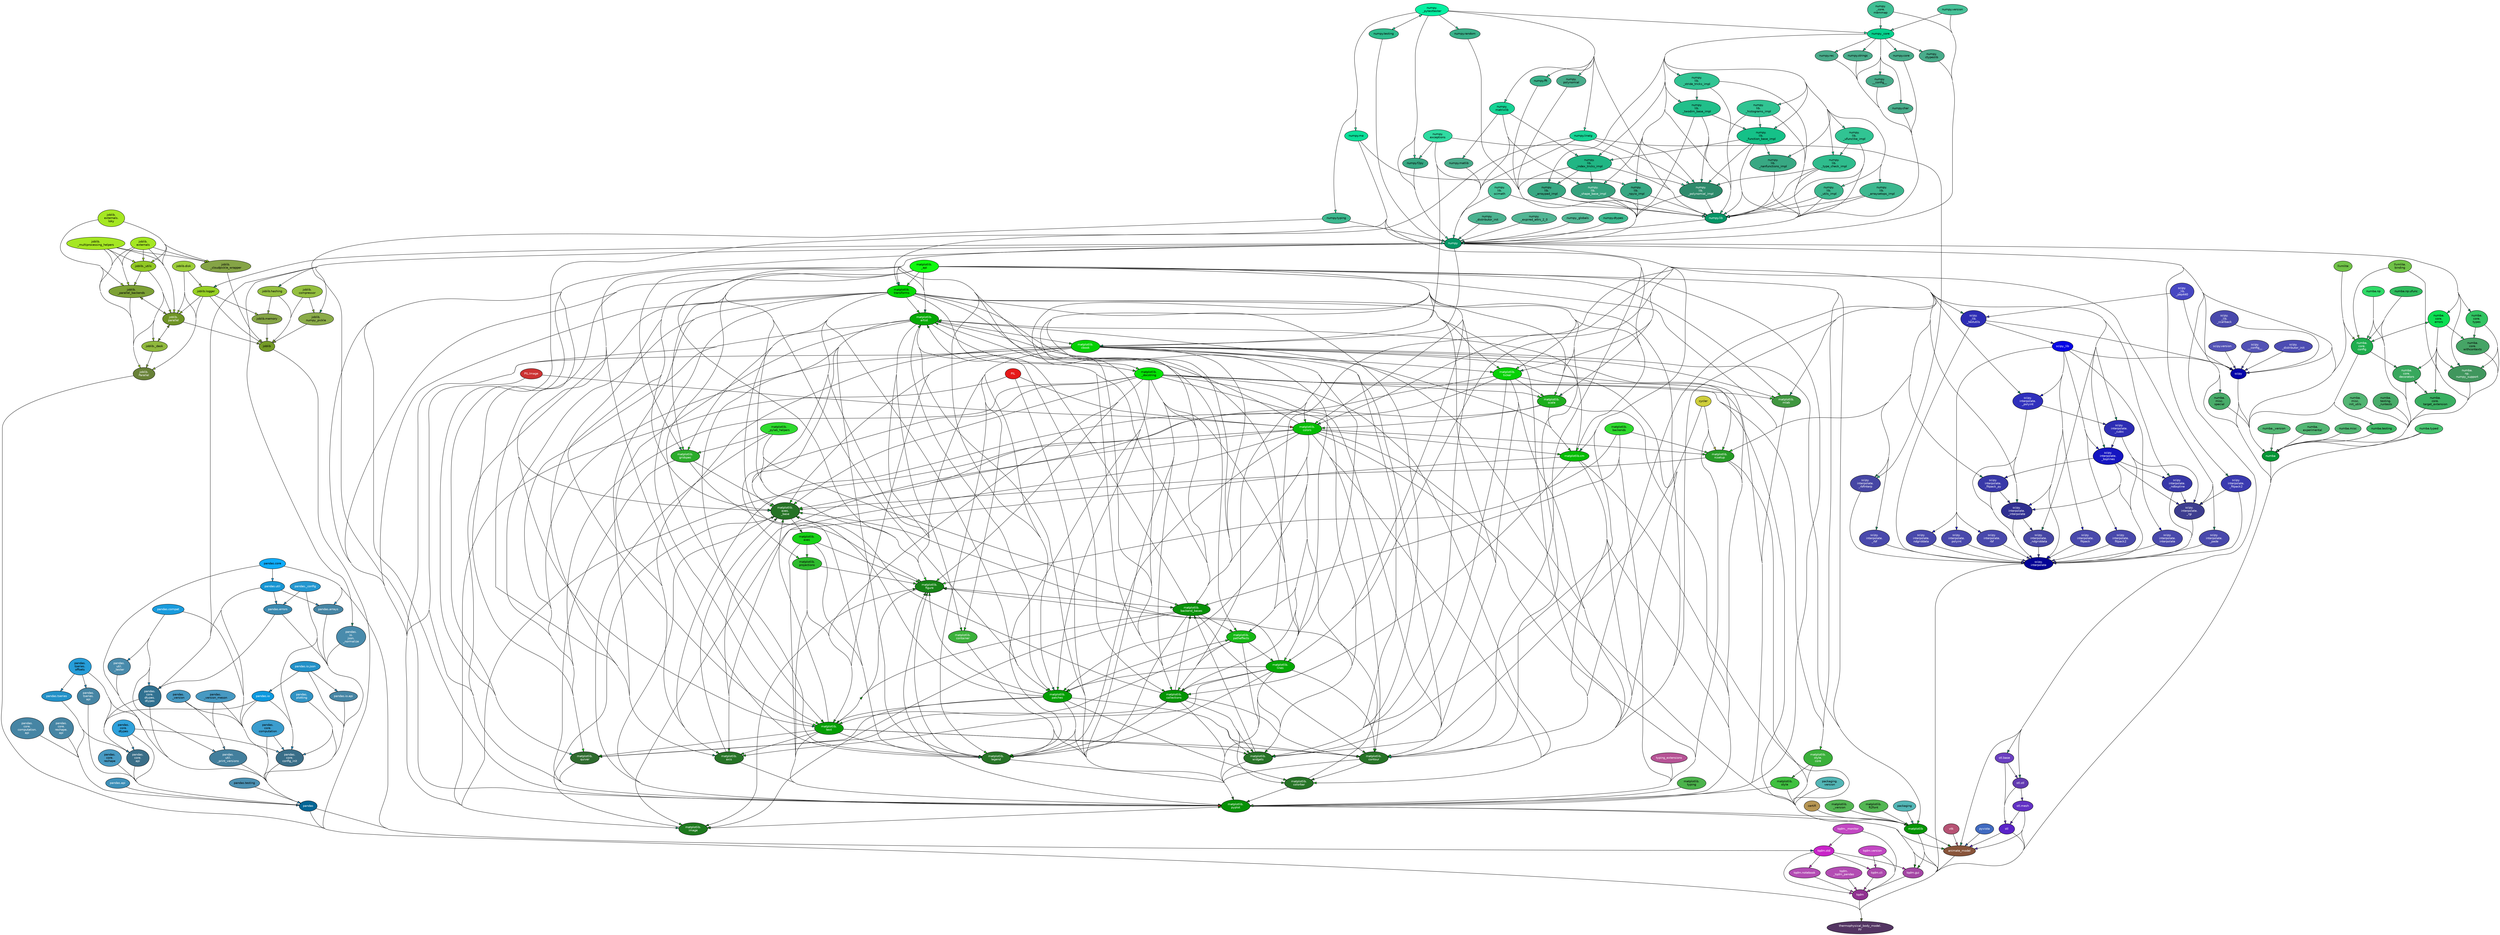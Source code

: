 
digraph G {
    concentrate = true;

    rankdir = TB;
    node [style=filled,fillcolor="#ffffff",fontcolor="#000000",fontname=Helvetica,fontsize=10];

    animate_model [fillcolor="#88543a",fontcolor="#ffffff"];
    certifi [fillcolor="#b69553"];
    cycler [fillcolor="#cece3b"];
    joblib [fillcolor="#749b26"];
    joblib__cloudpickle_wrapper [fillcolor="#85a446",label="joblib\.\n_cloudpickle_wrapper"];
    joblib__dask [fillcolor="#8fb83d",label="joblib._dask"];
    joblib__multiprocessing_helpers [fillcolor="#a5e722",label="joblib\.\n_multiprocessing_helpers"];
    joblib__parallel_backends [fillcolor="#7da135",label="joblib\.\n_parallel_backends"];
    joblib__utils [fillcolor="#91c823",label="joblib._utils"];
    joblib_compressor [fillcolor="#95c040",label="joblib\.\ncompressor"];
    joblib_disk [fillcolor="#9dce3b",label="joblib.disk"];
    joblib_externals [fillcolor="#a5e722",label="joblib\.\nexternals"];
    joblib_externals_loky [fillcolor="#a5e722",label="joblib\.\nexternals\.\nloky"];
    joblib_hashing [fillcolor="#95c040",label="joblib.hashing"];
    joblib_logger [fillcolor="#97d024",label="joblib.logger"];
    joblib_memory [fillcolor="#85a446",label="joblib.memory"];
    joblib_numpy_pickle [fillcolor="#8bac49",label="joblib\.\nnumpy_pickle"];
    joblib_Parallel [fillcolor="#688137",fontcolor="#ffffff",label="joblib\.\nParallel"];
    joblib_parallel [fillcolor="#6e9324",fontcolor="#ffffff",label="joblib\.\nparallel"];
    llvmlite [fillcolor="#70c247"];
    llvmlite_binding [fillcolor="#70c247",label="llvmlite\.\nbinding"];
    matplotlib [fillcolor="#039503",fontcolor="#ffffff"];
    matplotlib__api [fillcolor="#10f910",label="matplotlib\.\n_api"];
    matplotlib__docstring [fillcolor="#05e505",label="matplotlib\.\n_docstring"];
    matplotlib__pylab_helpers [fillcolor="#2fdb2f",label="matplotlib\.\n_pylab_helpers"];
    matplotlib__version [fillcolor="#53b653",label="matplotlib\.\n_version"];
    matplotlib_artist [fillcolor="#04a904",fontcolor="#ffffff",label="matplotlib\.\nartist"];
    matplotlib_axes [fillcolor="#17d317",label="matplotlib\.\naxes"];
    matplotlib_axes__base [fillcolor="#267326",fontcolor="#ffffff",label="matplotlib\.\naxes\.\n_base"];
    matplotlib_axis [fillcolor="#267326",fontcolor="#ffffff",label="matplotlib\.\naxis"];
    matplotlib_backend_bases [fillcolor="#079107",fontcolor="#ffffff",label="matplotlib\.\nbackend_bases"];
    matplotlib_backends [fillcolor="#2fdb2f",label="matplotlib\.\nbackends"];
    matplotlib_cbook [fillcolor="#05d105",fontcolor="#ffffff",label="matplotlib\.\ncbook"];
    matplotlib_cm [fillcolor="#04bd04",fontcolor="#ffffff",label="matplotlib.cm"];
    matplotlib_collections [fillcolor="#039503",fontcolor="#ffffff",label="matplotlib\.\ncollections"];
    matplotlib_colorbar [fillcolor="#267326",fontcolor="#ffffff",label="matplotlib\.\ncolorbar"];
    matplotlib_colors [fillcolor="#04bd04",fontcolor="#ffffff",label="matplotlib\.\ncolors"];
    matplotlib_container [fillcolor="#3ab03a",fontcolor="#ffffff",label="matplotlib\.\ncontainer"];
    matplotlib_contour [fillcolor="#267326",fontcolor="#ffffff",label="matplotlib\.\ncontour"];
    matplotlib_figure [fillcolor="#178217",fontcolor="#ffffff",label="matplotlib\.\nfigure"];
    matplotlib_ft2font [fillcolor="#53b653",label="matplotlib\.\nft2font"];
    matplotlib_gridspec [fillcolor="#2bac2b",fontcolor="#ffffff",label="matplotlib\.\ngridspec"];
    matplotlib_image [fillcolor="#1e7a1e",fontcolor="#ffffff",label="matplotlib\.\nimage"];
    matplotlib_legend [fillcolor="#267326",fontcolor="#ffffff",label="matplotlib\.\nlegend"];
    matplotlib_lines [fillcolor="#04a904",fontcolor="#ffffff",label="matplotlib\.\nlines"];
    matplotlib_mlab [fillcolor="#409640",fontcolor="#ffffff",label="matplotlib\.\nmlab"];
    matplotlib_patches [fillcolor="#049f04",fontcolor="#ffffff",label="matplotlib\.\npatches"];
    matplotlib_patheffects [fillcolor="#14b814",fontcolor="#ffffff",label="matplotlib\.\npatheffects"];
    matplotlib_projections [fillcolor="#2fbc2f",label="matplotlib\.\nprojections"];
    matplotlib_pyplot [fillcolor="#079107",fontcolor="#ffffff",label="matplotlib\.\npyplot"];
    matplotlib_quiver [fillcolor="#2e6b2e",fontcolor="#ffffff",label="matplotlib\.\nquiver"];
    matplotlib_rcsetup [fillcolor="#269b26",fontcolor="#ffffff",label="matplotlib\.\nrcsetup"];
    matplotlib_scale [fillcolor="#1eae1e",fontcolor="#ffffff",label="matplotlib\.\nscale"];
    matplotlib_style [fillcolor="#40c040",label="matplotlib\.\nstyle"];
    matplotlib_style_core [fillcolor="#3ab03a",fontcolor="#ffffff",label="matplotlib\.\nstyle\.\ncore"];
    matplotlib_text [fillcolor="#049f04",fontcolor="#ffffff",label="matplotlib\.\ntext"];
    matplotlib_ticker [fillcolor="#05d105",fontcolor="#ffffff",label="matplotlib\.\nticker"];
    matplotlib_transforms [fillcolor="#05db05",label="matplotlib\.\ntransforms"];
    matplotlib_typing [fillcolor="#4cb34c",label="matplotlib\.\ntyping"];
    matplotlib_widgets [fillcolor="#267326",fontcolor="#ffffff",label="matplotlib\.\nwidgets"];
    numba [fillcolor="#039534",fontcolor="#ffffff"];
    numba__version [fillcolor="#53b674",label="numba._version"];
    numba_core_config [fillcolor="#1eae4e",fontcolor="#ffffff",label="numba\.\ncore\.\nconfig"];
    numba_core_decorators [fillcolor="#38a85d",fontcolor="#ffffff",label="numba\.\ncore\.\ndecorators"];
    numba_core_errors [fillcolor="#0bdf52",label="numba\.\ncore\.\nerrors"];
    numba_core_target_extension [fillcolor="#3ab062",label="numba\.\ncore\.\ntarget_extension"];
    numba_core_types [fillcolor="#31c462",label="numba\.\ncore\.\ntypes"];
    numba_core_withcontexts [fillcolor="#46a466",label="numba\.\ncore\.\nwithcontexts"];
    numba_experimental [fillcolor="#53b674",label="numba\.\nexperimental"];
    numba_misc [fillcolor="#53b674",label="numba.misc"];
    numba_misc_init_utils [fillcolor="#53b674",label="numba\.\nmisc\.\ninit_utils"];
    numba_misc_special [fillcolor="#49ac6a",label="numba\.\nmisc\.\nspecial"];
    numba_np [fillcolor="#2fdb68",label="numba.np"];
    numba_np_numpy_support [fillcolor="#40965d",fontcolor="#ffffff",label="numba\.\nnp\.\nnumpy_support"];
    numba_np_ufunc [fillcolor="#2fbc5e",label="numba.np.ufunc"];
    numba_testing [fillcolor="#3db866",label="numba.testing"];
    numba_testing__runtests [fillcolor="#49ac6a",label="numba\.\ntesting\.\n_runtests"];
    numba_typed [fillcolor="#47c270",label="numba.typed"];
    numpy [fillcolor="#039565",fontcolor="#ffffff"];
    numpy___config__ [fillcolor="#49ac8b",label="numpy\.\n__config__"];
    numpy__core [fillcolor="#05d18d",label="numpy._core"];
    numpy__core_memmap [fillcolor="#40c095",label="numpy\.\n_core\.\nmemmap"];
    numpy__distributor_init [fillcolor="#4cb391",label="numpy\.\n_distributor_init"];
    numpy__expired_attrs_2_0 [fillcolor="#53b695",label="numpy\.\n_expired_attrs_2_0"];
    numpy__globals [fillcolor="#53b695",label="numpy._globals"];
    numpy__pytesttester [fillcolor="#06efa1",label="numpy\.\n_pytesttester"];
    numpy_char [fillcolor="#49ac8b",label="numpy.char"];
    numpy_core [fillcolor="#49ac8b",label="numpy.core"];
    numpy_ctypeslib [fillcolor="#49ac8b",label="numpy\.\nctypeslib"];
    numpy_dtypes [fillcolor="#3db88f",label="numpy.dtypes"];
    numpy_exceptions [fillcolor="#2fdba1",label="numpy\.\nexceptions"];
    numpy_f2py [fillcolor="#38a883",label="numpy.f2py"];
    numpy_fft [fillcolor="#3ab089",label="numpy.fft"];
    numpy_lib [fillcolor="#039565",fontcolor="#ffffff",label="numpy.lib"];
    numpy_lib__arraypad_impl [fillcolor="#38a883",label="numpy\.\nlib\.\n_arraypad_impl"];
    numpy_lib__arraysetops_impl [fillcolor="#3db88f",label="numpy\.\nlib\.\n_arraysetops_impl"];
    numpy_lib__function_base_impl [fillcolor="#15c188",label="numpy\.\nlib\.\n_function_base_impl"];
    numpy_lib__histograms_impl [fillcolor="#31c493",label="numpy\.\nlib\.\n_histograms_impl"];
    numpy_lib__index_tricks_impl [fillcolor="#20b684",label="numpy\.\nlib\.\n_index_tricks_impl"];
    numpy_lib__nanfunctions_impl [fillcolor="#38a883",label="numpy\.\nlib\.\n_nanfunctions_impl"];
    numpy_lib__npyio_impl [fillcolor="#38a883",label="numpy\.\nlib\.\n_npyio_impl"];
    numpy_lib__polynomial_impl [fillcolor="#2e8a6b",fontcolor="#ffffff",label="numpy\.\nlib\.\n_polynomial_impl"];
    numpy_lib__shape_base_impl [fillcolor="#35a17d",fontcolor="#ffffff",label="numpy\.\nlib\.\n_shape_base_impl"];
    numpy_lib__stride_tricks_impl [fillcolor="#31c493",label="numpy\.\nlib\.\n_stride_tricks_impl"];
    numpy_lib__twodim_base_impl [fillcolor="#21bf8a",label="numpy\.\nlib\.\n_twodim_base_impl"];
    numpy_lib__type_check_impl [fillcolor="#2fbc8d",label="numpy\.\nlib\.\n_type_check_impl"];
    numpy_lib__ufunclike_impl [fillcolor="#31c493",label="numpy\.\nlib\.\n_ufunclike_impl"];
    numpy_lib__utils_impl [fillcolor="#3db88f",label="numpy\.\nlib\.\n_utils_impl"];
    numpy_lib_scimath [fillcolor="#47c299",label="numpy\.\nlib\.\nscimath"];
    numpy_linalg [fillcolor="#17d395",label="numpy.linalg"];
    numpy_ma [fillcolor="#0bdf99",label="numpy.ma"];
    numpy_matlib [fillcolor="#49ac8b",label="numpy.matlib"];
    numpy_matrixlib [fillcolor="#17d395",label="numpy\.\nmatrixlib"];
    numpy_polynomial [fillcolor="#49ac8b",label="numpy\.\npolynomial"];
    numpy_random [fillcolor="#3ab089",label="numpy.random"];
    numpy_rec [fillcolor="#49ac8b",label="numpy.rec"];
    numpy_strings [fillcolor="#49ac8b",label="numpy.strings"];
    numpy_testing [fillcolor="#2fbc8d",label="numpy.testing"];
    numpy_typing [fillcolor="#3db88f",label="numpy.typing"];
    numpy_version [fillcolor="#47c299",label="numpy.version"];
    packaging [fillcolor="#53b6b6"];
    packaging_version [fillcolor="#53b6b6",label="packaging\.\nversion"];
    pandas [fillcolor="#036595",fontcolor="#ffffff"];
    pandas__config [fillcolor="#2497d0",fontcolor="#ffffff",label="pandas._config"];
    pandas__version [fillcolor="#4799c2",label="pandas\.\n_version"];
    pandas__version_meson [fillcolor="#4799c2",label="pandas\.\n_version_meson"];
    pandas_api [fillcolor="#3d8fb8",fontcolor="#ffffff",label="pandas.api"];
    pandas_arrays [fillcolor="#4685a4",fontcolor="#ffffff",label="pandas.arrays"];
    pandas_compat [fillcolor="#189bdd",fontcolor="#ffffff",label="pandas.compat"];
    pandas_core [fillcolor="#10acf9",label="pandas.core"];
    pandas_core_api [fillcolor="#3a6e88",fontcolor="#ffffff",label="pandas\.\ncore\.\napi"];
    pandas_core_computation [fillcolor="#3b9dce",label="pandas\.\ncore\.\ncomputation"];
    pandas_core_computation_api [fillcolor="#4685a4",fontcolor="#ffffff",label="pandas\.\ncore\.\ncomputation\.\napi"];
    pandas_core_config_init [fillcolor="#3a6e88",fontcolor="#ffffff",label="pandas\.\ncore\.\nconfig_init"];
    pandas_core_dtypes [fillcolor="#2fa1db",label="pandas\.\ncore\.\ndtypes"];
    pandas_core_dtypes_dtypes [fillcolor="#307191",fontcolor="#ffffff",label="pandas\.\ncore\.\ndtypes\.\ndtypes"];
    pandas_core_reshape [fillcolor="#4799c2",label="pandas\.\ncore\.\nreshape"];
    pandas_core_reshape_api [fillcolor="#4685a4",fontcolor="#ffffff",label="pandas\.\ncore\.\nreshape\.\napi"];
    pandas_errors [fillcolor="#3a89b0",fontcolor="#ffffff",label="pandas.errors"];
    pandas_io [fillcolor="#0b99df",fontcolor="#ffffff",label="pandas.io"];
    pandas_io_api [fillcolor="#4685a4",fontcolor="#ffffff",label="pandas.io.api"];
    pandas_io_json [fillcolor="#2391c8",fontcolor="#ffffff",label="pandas.io.json"];
    pandas_io_json__normalize [fillcolor="#498bac",fontcolor="#ffffff",label="pandas\.\nio\.\njson\.\n_normalize"];
    pandas_plotting [fillcolor="#3193c4",fontcolor="#ffffff",label="pandas\.\nplotting"];
    pandas_testing [fillcolor="#4c91b3",label="pandas.testing"];
    pandas_tseries [fillcolor="#2391c8",fontcolor="#ffffff",label="pandas.tseries"];
    pandas_tseries_api [fillcolor="#4685a4",fontcolor="#ffffff",label="pandas\.\ntseries\.\napi"];
    pandas_tseries_offsets [fillcolor="#269dd9",label="pandas\.\ntseries\.\noffsets"];
    pandas_util [fillcolor="#1795d3",fontcolor="#ffffff",label="pandas.util"];
    pandas_util__print_versions [fillcolor="#437f9d",fontcolor="#ffffff",label="pandas\.\nutil\.\n_print_versions"];
    pandas_util__tester [fillcolor="#498bac",fontcolor="#ffffff",label="pandas\.\nutil\.\n_tester"];
    PIL [fillcolor="#e61919",fontcolor="#ffffff"];
    PIL_Image [fillcolor="#cc3333",fontcolor="#ffffff",label="PIL.Image"];
    pyvista [fillcolor="#406ac0",fontcolor="#ffffff"];
    scipy [fillcolor="#0404a9",fontcolor="#ffffff"];
    scipy___config__ [fillcolor="#5353b6",fontcolor="#ffffff",label="scipy\.\n__config__"];
    scipy__distributor_init [fillcolor="#4c4cb3",fontcolor="#ffffff",label="scipy\.\n_distributor_init"];
    scipy__lib [fillcolor="#0505e5",fontcolor="#ffffff",label="scipy._lib"];
    scipy__lib__ccallback [fillcolor="#4949ac",fontcolor="#ffffff",label="scipy\.\n_lib\.\n_ccallback"];
    scipy__lib__pep440 [fillcolor="#4747c2",fontcolor="#ffffff",label="scipy\.\n_lib\.\n_pep440"];
    scipy__lib__testutils [fillcolor="#2d2db4",fontcolor="#ffffff",label="scipy\.\n_lib\.\n_testutils"];
    scipy_interpolate [fillcolor="#030395",fontcolor="#ffffff",label="scipy\.\ninterpolate"];
    scipy_interpolate__bsplines [fillcolor="#1515c1",fontcolor="#ffffff",label="scipy\.\ninterpolate\.\n_bsplines"];
    scipy_interpolate__cubic [fillcolor="#2d2db4",fontcolor="#ffffff",label="scipy\.\ninterpolate\.\n_cubic"];
    scipy_interpolate__fitpack2 [fillcolor="#3a3ab0",fontcolor="#ffffff",label="scipy\.\ninterpolate\.\n_fitpack2"];
    scipy_interpolate__fitpack_py [fillcolor="#3838a8",fontcolor="#ffffff",label="scipy\.\ninterpolate\.\n_fitpack_py"];
    scipy_interpolate__interpolate [fillcolor="#303091",fontcolor="#ffffff",label="scipy\.\ninterpolate\.\n_interpolate"];
    scipy_interpolate__ndbspline [fillcolor="#3838a8",fontcolor="#ffffff",label="scipy\.\ninterpolate\.\n_ndbspline"];
    scipy_interpolate__ndgriddata [fillcolor="#4646a4",fontcolor="#ffffff",label="scipy\.\ninterpolate\.\n_ndgriddata"];
    scipy_interpolate__pade [fillcolor="#4949ac",fontcolor="#ffffff",label="scipy\.\ninterpolate\.\n_pade"];
    scipy_interpolate__polyint [fillcolor="#2f2fbc",fontcolor="#ffffff",label="scipy\.\ninterpolate\.\n_polyint"];
    scipy_interpolate__rbf [fillcolor="#4949ac",fontcolor="#ffffff",label="scipy\.\ninterpolate\.\n_rbf"];
    scipy_interpolate__rbfinterp [fillcolor="#4646a4",fontcolor="#ffffff",label="scipy\.\ninterpolate\.\n_rbfinterp"];
    scipy_interpolate__rgi [fillcolor="#3d3d8f",fontcolor="#ffffff",label="scipy\.\ninterpolate\.\n_rgi"];
    scipy_interpolate_fitpack [fillcolor="#4949ac",fontcolor="#ffffff",label="scipy\.\ninterpolate\.\nfitpack"];
    scipy_interpolate_fitpack2 [fillcolor="#4949ac",fontcolor="#ffffff",label="scipy\.\ninterpolate\.\nfitpack2"];
    scipy_interpolate_interpolate [fillcolor="#4949ac",fontcolor="#ffffff",label="scipy\.\ninterpolate\.\ninterpolate"];
    scipy_interpolate_ndgriddata [fillcolor="#4949ac",fontcolor="#ffffff",label="scipy\.\ninterpolate\.\nndgriddata"];
    scipy_interpolate_polyint [fillcolor="#4949ac",fontcolor="#ffffff",label="scipy\.\ninterpolate\.\npolyint"];
    scipy_interpolate_rbf [fillcolor="#4949ac",fontcolor="#ffffff",label="scipy\.\ninterpolate\.\nrbf"];
    scipy_version [fillcolor="#5353b6",fontcolor="#ffffff",label="scipy.version"];
    stl [fillcolor="#5a23c8",fontcolor="#ffffff"];
    stl_base [fillcolor="#6a40c0",fontcolor="#ffffff",label="stl.base"];
    stl_mesh [fillcolor="#6231c4",fontcolor="#ffffff",label="stl.mesh"];
    stl_stl [fillcolor="#623ab0",fontcolor="#ffffff",label="stl.stl"];
    thermophysical_body_model_py [fillcolor="#543563",fontcolor="#ffffff",label="thermophysical_body_model\.\npy"];
    tqdm [fillcolor="#913091",fontcolor="#ffffff"];
    tqdm__monitor [fillcolor="#c247c2",fontcolor="#ffffff",label="tqdm._monitor"];
    tqdm__tqdm_pandas [fillcolor="#b34cb3",fontcolor="#ffffff",label="tqdm\.\n_tqdm_pandas"];
    tqdm_cli [fillcolor="#ac49ac",fontcolor="#ffffff",label="tqdm.cli"];
    tqdm_gui [fillcolor="#a446a4",fontcolor="#ffffff",label="tqdm.gui"];
    tqdm_notebook [fillcolor="#b34cb3",fontcolor="#ffffff",label="tqdm.notebook"];
    tqdm_std [fillcolor="#c823c8",fontcolor="#ffffff",label="tqdm.std"];
    tqdm_version [fillcolor="#c247c2",fontcolor="#ffffff",label="tqdm.version"];
    typing_extensions [fillcolor="#b65395",fontcolor="#ffffff"];
    vtk [fillcolor="#b65374",fontcolor="#ffffff"];
    animate_model -> thermophysical_body_model_py [fillcolor="#88543a",minlen="2"];
    certifi -> matplotlib [fillcolor="#b69553"];
    cycler -> matplotlib_pyplot [fillcolor="#cece3b",minlen="2"];
    cycler -> matplotlib_rcsetup [fillcolor="#cece3b",minlen="2"];
    cycler -> matplotlib_widgets [fillcolor="#cece3b",minlen="2"];
    joblib -> thermophysical_body_model_py [fillcolor="#749b26",minlen="2"];
    joblib__cloudpickle_wrapper -> joblib [fillcolor="#85a446"];
    joblib__dask -> joblib_Parallel [fillcolor="#8fb83d"];
    joblib__dask -> joblib_parallel [fillcolor="#8fb83d"];
    joblib__multiprocessing_helpers -> joblib__cloudpickle_wrapper [fillcolor="#a5e722"];
    joblib__multiprocessing_helpers -> joblib__parallel_backends [fillcolor="#a5e722"];
    joblib__multiprocessing_helpers -> joblib__utils [fillcolor="#a5e722"];
    joblib__multiprocessing_helpers -> joblib_Parallel [fillcolor="#a5e722"];
    joblib__multiprocessing_helpers -> joblib_parallel [fillcolor="#a5e722"];
    joblib__parallel_backends -> joblib_Parallel [fillcolor="#7da135"];
    joblib__parallel_backends -> joblib_parallel [fillcolor="#7da135"];
    joblib__utils -> joblib__dask [fillcolor="#91c823"];
    joblib__utils -> joblib__parallel_backends [fillcolor="#91c823"];
    joblib__utils -> joblib_Parallel [fillcolor="#91c823"];
    joblib__utils -> joblib_parallel [fillcolor="#91c823"];
    joblib_compressor -> joblib [fillcolor="#95c040"];
    joblib_compressor -> joblib_numpy_pickle [fillcolor="#95c040"];
    joblib_disk -> joblib_logger [fillcolor="#9dce3b"];
    joblib_disk -> joblib_Parallel [fillcolor="#9dce3b"];
    joblib_disk -> joblib_parallel [fillcolor="#9dce3b"];
    joblib_externals -> joblib__cloudpickle_wrapper [fillcolor="#a5e722"];
    joblib_externals -> joblib__parallel_backends [fillcolor="#a5e722"];
    joblib_externals -> joblib__utils [fillcolor="#a5e722"];
    joblib_externals -> joblib_Parallel [fillcolor="#a5e722"];
    joblib_externals -> joblib_parallel [fillcolor="#a5e722"];
    joblib_externals_loky -> joblib__cloudpickle_wrapper [fillcolor="#a5e722",minlen="2"];
    joblib_externals_loky -> joblib__parallel_backends [fillcolor="#a5e722",minlen="2"];
    joblib_externals_loky -> joblib__utils [fillcolor="#a5e722",minlen="2"];
    joblib_externals_loky -> joblib_Parallel [fillcolor="#a5e722",minlen="2"];
    joblib_externals_loky -> joblib_parallel [fillcolor="#a5e722",minlen="2"];
    joblib_hashing -> joblib [fillcolor="#95c040"];
    joblib_hashing -> joblib_memory [fillcolor="#95c040"];
    joblib_logger -> joblib [fillcolor="#97d024"];
    joblib_logger -> joblib_memory [fillcolor="#97d024"];
    joblib_logger -> joblib_Parallel [fillcolor="#97d024"];
    joblib_logger -> joblib_parallel [fillcolor="#97d024"];
    joblib_memory -> joblib [fillcolor="#85a446"];
    joblib_numpy_pickle -> joblib [fillcolor="#8bac49"];
    joblib_parallel -> joblib [fillcolor="#6e9324"];
    joblib_parallel -> joblib__dask [fillcolor="#6e9324"];
    joblib_parallel -> joblib__parallel_backends [fillcolor="#6e9324"];
    joblib_Parallel -> thermophysical_body_model_py [fillcolor="#688137",minlen="2"];
    llvmlite -> numba [fillcolor="#70c247"];
    llvmlite -> numba_core_config [fillcolor="#70c247",minlen="3"];
    llvmlite_binding -> numba [fillcolor="#70c247",minlen="2"];
    llvmlite_binding -> numba_core_config [fillcolor="#70c247",minlen="3"];
    matplotlib -> animate_model [fillcolor="#039503"];
    matplotlib -> thermophysical_body_model_py [fillcolor="#039503",minlen="2"];
    matplotlib -> tqdm_gui [fillcolor="#039503",minlen="2"];
    matplotlib__api -> matplotlib [fillcolor="#10f910"];
    matplotlib__api -> matplotlib__docstring [fillcolor="#10f910"];
    matplotlib__api -> matplotlib_artist [fillcolor="#10f910"];
    matplotlib__api -> matplotlib_axes__base [fillcolor="#10f910",minlen="2"];
    matplotlib__api -> matplotlib_axis [fillcolor="#10f910"];
    matplotlib__api -> matplotlib_backend_bases [fillcolor="#10f910"];
    matplotlib__api -> matplotlib_cbook [fillcolor="#10f910"];
    matplotlib__api -> matplotlib_cm [fillcolor="#10f910"];
    matplotlib__api -> matplotlib_collections [fillcolor="#10f910"];
    matplotlib__api -> matplotlib_colorbar [fillcolor="#10f910"];
    matplotlib__api -> matplotlib_colors [fillcolor="#10f910"];
    matplotlib__api -> matplotlib_contour [fillcolor="#10f910"];
    matplotlib__api -> matplotlib_figure [fillcolor="#10f910"];
    matplotlib__api -> matplotlib_gridspec [fillcolor="#10f910"];
    matplotlib__api -> matplotlib_image [fillcolor="#10f910"];
    matplotlib__api -> matplotlib_legend [fillcolor="#10f910"];
    matplotlib__api -> matplotlib_lines [fillcolor="#10f910"];
    matplotlib__api -> matplotlib_mlab [fillcolor="#10f910"];
    matplotlib__api -> matplotlib_patches [fillcolor="#10f910"];
    matplotlib__api -> matplotlib_pyplot [fillcolor="#10f910"];
    matplotlib__api -> matplotlib_quiver [fillcolor="#10f910"];
    matplotlib__api -> matplotlib_rcsetup [fillcolor="#10f910"];
    matplotlib__api -> matplotlib_scale [fillcolor="#10f910"];
    matplotlib__api -> matplotlib_style_core [fillcolor="#10f910",minlen="2"];
    matplotlib__api -> matplotlib_text [fillcolor="#10f910"];
    matplotlib__api -> matplotlib_ticker [fillcolor="#10f910"];
    matplotlib__api -> matplotlib_transforms [fillcolor="#10f910"];
    matplotlib__api -> matplotlib_widgets [fillcolor="#10f910"];
    matplotlib__docstring -> matplotlib [fillcolor="#05e505"];
    matplotlib__docstring -> matplotlib_axes__base [fillcolor="#05e505",minlen="2"];
    matplotlib__docstring -> matplotlib_backend_bases [fillcolor="#05e505"];
    matplotlib__docstring -> matplotlib_collections [fillcolor="#05e505"];
    matplotlib__docstring -> matplotlib_colorbar [fillcolor="#05e505"];
    matplotlib__docstring -> matplotlib_contour [fillcolor="#05e505"];
    matplotlib__docstring -> matplotlib_figure [fillcolor="#05e505"];
    matplotlib__docstring -> matplotlib_legend [fillcolor="#05e505"];
    matplotlib__docstring -> matplotlib_lines [fillcolor="#05e505"];
    matplotlib__docstring -> matplotlib_mlab [fillcolor="#05e505"];
    matplotlib__docstring -> matplotlib_patches [fillcolor="#05e505"];
    matplotlib__docstring -> matplotlib_projections [fillcolor="#05e505"];
    matplotlib__docstring -> matplotlib_pyplot [fillcolor="#05e505"];
    matplotlib__docstring -> matplotlib_quiver [fillcolor="#05e505"];
    matplotlib__docstring -> matplotlib_scale [fillcolor="#05e505"];
    matplotlib__docstring -> matplotlib_style_core [fillcolor="#05e505",minlen="2"];
    matplotlib__docstring -> matplotlib_text [fillcolor="#05e505"];
    matplotlib__docstring -> matplotlib_widgets [fillcolor="#05e505"];
    matplotlib__pylab_helpers -> matplotlib_backend_bases [fillcolor="#2fdb2f"];
    matplotlib__pylab_helpers -> matplotlib_figure [fillcolor="#2fdb2f"];
    matplotlib__pylab_helpers -> matplotlib_gridspec [fillcolor="#2fdb2f"];
    matplotlib__pylab_helpers -> matplotlib_pyplot [fillcolor="#2fdb2f"];
    matplotlib__version -> matplotlib [fillcolor="#53b653"];
    matplotlib_artist -> matplotlib__docstring [fillcolor="#04a904"];
    matplotlib_artist -> matplotlib_axes__base [fillcolor="#04a904",minlen="2"];
    matplotlib_artist -> matplotlib_axis [fillcolor="#04a904"];
    matplotlib_artist -> matplotlib_cbook [fillcolor="#04a904"];
    matplotlib_artist -> matplotlib_collections [fillcolor="#04a904"];
    matplotlib_artist -> matplotlib_colorbar [fillcolor="#04a904"];
    matplotlib_artist -> matplotlib_container [fillcolor="#04a904"];
    matplotlib_artist -> matplotlib_figure [fillcolor="#04a904"];
    matplotlib_artist -> matplotlib_image [fillcolor="#04a904"];
    matplotlib_artist -> matplotlib_legend [fillcolor="#04a904"];
    matplotlib_artist -> matplotlib_lines [fillcolor="#04a904"];
    matplotlib_artist -> matplotlib_patches [fillcolor="#04a904"];
    matplotlib_artist -> matplotlib_pyplot [fillcolor="#04a904"];
    matplotlib_artist -> matplotlib_quiver [fillcolor="#04a904"];
    matplotlib_artist -> matplotlib_text [fillcolor="#04a904"];
    matplotlib_axes -> matplotlib_figure [fillcolor="#17d317"];
    matplotlib_axes -> matplotlib_legend [fillcolor="#17d317"];
    matplotlib_axes -> matplotlib_projections [fillcolor="#17d317"];
    matplotlib_axes -> matplotlib_pyplot [fillcolor="#17d317"];
    matplotlib_axes__base -> matplotlib_axes [fillcolor="#267326",weight="2"];
    matplotlib_axes__base -> matplotlib_pyplot [fillcolor="#267326",minlen="2"];
    matplotlib_axis -> matplotlib_axes__base [fillcolor="#267326",minlen="2"];
    matplotlib_axis -> matplotlib_pyplot [fillcolor="#267326"];
    matplotlib_backend_bases -> matplotlib_artist [fillcolor="#079107"];
    matplotlib_backend_bases -> matplotlib_contour [fillcolor="#079107"];
    matplotlib_backend_bases -> matplotlib_figure [fillcolor="#079107"];
    matplotlib_backend_bases -> matplotlib_image [fillcolor="#079107"];
    matplotlib_backend_bases -> matplotlib_patheffects [fillcolor="#079107"];
    matplotlib_backend_bases -> matplotlib_pyplot [fillcolor="#079107"];
    matplotlib_backends -> matplotlib_backend_bases [fillcolor="#2fdb2f"];
    matplotlib_backends -> matplotlib_figure [fillcolor="#2fdb2f"];
    matplotlib_backends -> matplotlib_pyplot [fillcolor="#2fdb2f"];
    matplotlib_backends -> matplotlib_rcsetup [fillcolor="#2fdb2f"];
    matplotlib_cbook -> matplotlib [fillcolor="#05d105"];
    matplotlib_cbook -> matplotlib_artist [fillcolor="#05d105"];
    matplotlib_cbook -> matplotlib_axes__base [fillcolor="#05d105",minlen="2"];
    matplotlib_cbook -> matplotlib_axis [fillcolor="#05d105"];
    matplotlib_cbook -> matplotlib_backend_bases [fillcolor="#05d105"];
    matplotlib_cbook -> matplotlib_cm [fillcolor="#05d105"];
    matplotlib_cbook -> matplotlib_collections [fillcolor="#05d105"];
    matplotlib_cbook -> matplotlib_colorbar [fillcolor="#05d105"];
    matplotlib_cbook -> matplotlib_colors [fillcolor="#05d105"];
    matplotlib_cbook -> matplotlib_container [fillcolor="#05d105"];
    matplotlib_cbook -> matplotlib_contour [fillcolor="#05d105"];
    matplotlib_cbook -> matplotlib_figure [fillcolor="#05d105"];
    matplotlib_cbook -> matplotlib_image [fillcolor="#05d105"];
    matplotlib_cbook -> matplotlib_legend [fillcolor="#05d105"];
    matplotlib_cbook -> matplotlib_lines [fillcolor="#05d105"];
    matplotlib_cbook -> matplotlib_mlab [fillcolor="#05d105"];
    matplotlib_cbook -> matplotlib_patches [fillcolor="#05d105"];
    matplotlib_cbook -> matplotlib_pyplot [fillcolor="#05d105"];
    matplotlib_cbook -> matplotlib_quiver [fillcolor="#05d105"];
    matplotlib_cbook -> matplotlib_rcsetup [fillcolor="#05d105"];
    matplotlib_cbook -> matplotlib_text [fillcolor="#05d105"];
    matplotlib_cbook -> matplotlib_ticker [fillcolor="#05d105"];
    matplotlib_cbook -> matplotlib_widgets [fillcolor="#05d105"];
    matplotlib_cm -> matplotlib [fillcolor="#04bd04"];
    matplotlib_cm -> matplotlib_artist [fillcolor="#04bd04"];
    matplotlib_cm -> matplotlib_collections [fillcolor="#04bd04"];
    matplotlib_cm -> matplotlib_colorbar [fillcolor="#04bd04"];
    matplotlib_cm -> matplotlib_contour [fillcolor="#04bd04"];
    matplotlib_cm -> matplotlib_image [fillcolor="#04bd04"];
    matplotlib_cm -> matplotlib_pyplot [fillcolor="#04bd04"];
    matplotlib_collections -> matplotlib_axes__base [fillcolor="#039503",minlen="2"];
    matplotlib_collections -> matplotlib_backend_bases [fillcolor="#039503"];
    matplotlib_collections -> matplotlib_colorbar [fillcolor="#039503"];
    matplotlib_collections -> matplotlib_contour [fillcolor="#039503"];
    matplotlib_collections -> matplotlib_legend [fillcolor="#039503"];
    matplotlib_collections -> matplotlib_pyplot [fillcolor="#039503"];
    matplotlib_collections -> matplotlib_quiver [fillcolor="#039503"];
    matplotlib_collections -> matplotlib_widgets [fillcolor="#039503"];
    matplotlib_colorbar -> matplotlib_figure [fillcolor="#267326"];
    matplotlib_colorbar -> matplotlib_pyplot [fillcolor="#267326"];
    matplotlib_colors -> matplotlib [fillcolor="#04bd04"];
    matplotlib_colors -> matplotlib_artist [fillcolor="#04bd04"];
    matplotlib_colors -> matplotlib_axes__base [fillcolor="#04bd04",minlen="2"];
    matplotlib_colors -> matplotlib_axis [fillcolor="#04bd04"];
    matplotlib_colors -> matplotlib_backend_bases [fillcolor="#04bd04"];
    matplotlib_colors -> matplotlib_cm [fillcolor="#04bd04"];
    matplotlib_colors -> matplotlib_collections [fillcolor="#04bd04"];
    matplotlib_colors -> matplotlib_colorbar [fillcolor="#04bd04"];
    matplotlib_colors -> matplotlib_contour [fillcolor="#04bd04"];
    matplotlib_colors -> matplotlib_image [fillcolor="#04bd04"];
    matplotlib_colors -> matplotlib_legend [fillcolor="#04bd04"];
    matplotlib_colors -> matplotlib_lines [fillcolor="#04bd04"];
    matplotlib_colors -> matplotlib_patches [fillcolor="#04bd04"];
    matplotlib_colors -> matplotlib_patheffects [fillcolor="#04bd04"];
    matplotlib_colors -> matplotlib_pyplot [fillcolor="#04bd04"];
    matplotlib_colors -> matplotlib_rcsetup [fillcolor="#04bd04"];
    matplotlib_colors -> matplotlib_widgets [fillcolor="#04bd04"];
    matplotlib_container -> matplotlib_legend [fillcolor="#3ab03a"];
    matplotlib_container -> matplotlib_pyplot [fillcolor="#3ab03a"];
    matplotlib_contour -> matplotlib_colorbar [fillcolor="#267326"];
    matplotlib_contour -> matplotlib_pyplot [fillcolor="#267326"];
    matplotlib_figure -> matplotlib_backend_bases [fillcolor="#178217"];
    matplotlib_figure -> matplotlib_image [fillcolor="#178217"];
    matplotlib_figure -> matplotlib_legend [fillcolor="#178217"];
    matplotlib_figure -> matplotlib_pyplot [fillcolor="#178217"];
    matplotlib_ft2font -> matplotlib [fillcolor="#53b653"];
    matplotlib_gridspec -> matplotlib_axes__base [fillcolor="#2bac2b",minlen="2"];
    matplotlib_gridspec -> matplotlib_figure [fillcolor="#2bac2b"];
    matplotlib_gridspec -> matplotlib_pyplot [fillcolor="#2bac2b"];
    matplotlib_image -> matplotlib_axes__base [fillcolor="#1e7a1e",minlen="2"];
    matplotlib_image -> matplotlib_figure [fillcolor="#1e7a1e"];
    matplotlib_image -> matplotlib_pyplot [fillcolor="#1e7a1e"];
    matplotlib_legend -> matplotlib_figure [fillcolor="#267326"];
    matplotlib_legend -> matplotlib_pyplot [fillcolor="#267326"];
    matplotlib_lines -> matplotlib_axes__base [fillcolor="#04a904",minlen="2"];
    matplotlib_lines -> matplotlib_axis [fillcolor="#04a904"];
    matplotlib_lines -> matplotlib_collections [fillcolor="#04a904"];
    matplotlib_lines -> matplotlib_contour [fillcolor="#04a904"];
    matplotlib_lines -> matplotlib_legend [fillcolor="#04a904"];
    matplotlib_lines -> matplotlib_patches [fillcolor="#04a904"];
    matplotlib_lines -> matplotlib_pyplot [fillcolor="#04a904"];
    matplotlib_lines -> matplotlib_widgets [fillcolor="#04a904"];
    matplotlib_mlab -> matplotlib_pyplot [fillcolor="#409640"];
    matplotlib_patches -> matplotlib_artist [fillcolor="#049f04"];
    matplotlib_patches -> matplotlib_axes__base [fillcolor="#049f04",minlen="2"];
    matplotlib_patches -> matplotlib_colorbar [fillcolor="#049f04"];
    matplotlib_patches -> matplotlib_contour [fillcolor="#049f04"];
    matplotlib_patches -> matplotlib_figure [fillcolor="#049f04"];
    matplotlib_patches -> matplotlib_legend [fillcolor="#049f04"];
    matplotlib_patches -> matplotlib_patheffects [fillcolor="#049f04"];
    matplotlib_patches -> matplotlib_pyplot [fillcolor="#049f04"];
    matplotlib_patches -> matplotlib_quiver [fillcolor="#049f04"];
    matplotlib_patches -> matplotlib_text [fillcolor="#049f04"];
    matplotlib_patches -> matplotlib_widgets [fillcolor="#049f04"];
    matplotlib_patheffects -> matplotlib_collections [fillcolor="#14b814"];
    matplotlib_patheffects -> matplotlib_lines [fillcolor="#14b814"];
    matplotlib_patheffects -> matplotlib_patches [fillcolor="#14b814"];
    matplotlib_patheffects -> matplotlib_pyplot [fillcolor="#14b814"];
    matplotlib_patheffects -> matplotlib_text [fillcolor="#14b814"];
    matplotlib_projections -> matplotlib_figure [fillcolor="#2fbc2f"];
    matplotlib_projections -> matplotlib_pyplot [fillcolor="#2fbc2f"];
    matplotlib_projections -> matplotlib_text [fillcolor="#2fbc2f"];
    matplotlib_pyplot -> animate_model [fillcolor="#079107",minlen="2"];
    matplotlib_pyplot -> matplotlib [fillcolor="#079107"];
    matplotlib_pyplot -> matplotlib_figure [fillcolor="#079107"];
    matplotlib_pyplot -> matplotlib_image [fillcolor="#079107"];
    matplotlib_pyplot -> thermophysical_body_model_py [fillcolor="#079107",minlen="2"];
    matplotlib_pyplot -> tqdm_gui [fillcolor="#079107",minlen="2"];
    matplotlib_quiver -> matplotlib_pyplot [fillcolor="#2e6b2e"];
    matplotlib_rcsetup -> matplotlib [fillcolor="#269b26"];
    matplotlib_rcsetup -> matplotlib_axes__base [fillcolor="#269b26",minlen="2"];
    matplotlib_rcsetup -> matplotlib_pyplot [fillcolor="#269b26"];
    matplotlib_scale -> matplotlib_axis [fillcolor="#1eae1e"];
    matplotlib_scale -> matplotlib_cm [fillcolor="#1eae1e"];
    matplotlib_scale -> matplotlib_colors [fillcolor="#1eae1e"];
    matplotlib_scale -> matplotlib_pyplot [fillcolor="#1eae1e"];
    matplotlib_style -> matplotlib [fillcolor="#40c040"];
    matplotlib_style -> matplotlib_pyplot [fillcolor="#40c040"];
    matplotlib_style_core -> matplotlib [fillcolor="#3ab03a",minlen="2"];
    matplotlib_style_core -> matplotlib_style [fillcolor="#3ab03a",weight="2"];
    matplotlib_text -> matplotlib_axes__base [fillcolor="#049f04",minlen="2"];
    matplotlib_text -> matplotlib_axis [fillcolor="#049f04"];
    matplotlib_text -> matplotlib_backend_bases [fillcolor="#049f04"];
    matplotlib_text -> matplotlib_contour [fillcolor="#049f04"];
    matplotlib_text -> matplotlib_figure [fillcolor="#049f04"];
    matplotlib_text -> matplotlib_legend [fillcolor="#049f04"];
    matplotlib_text -> matplotlib_pyplot [fillcolor="#049f04"];
    matplotlib_text -> matplotlib_quiver [fillcolor="#049f04"];
    matplotlib_text -> matplotlib_widgets [fillcolor="#049f04"];
    matplotlib_ticker -> matplotlib_axes__base [fillcolor="#05d105",minlen="2"];
    matplotlib_ticker -> matplotlib_axis [fillcolor="#05d105"];
    matplotlib_ticker -> matplotlib_colorbar [fillcolor="#05d105"];
    matplotlib_ticker -> matplotlib_contour [fillcolor="#05d105"];
    matplotlib_ticker -> matplotlib_pyplot [fillcolor="#05d105"];
    matplotlib_ticker -> matplotlib_scale [fillcolor="#05d105"];
    matplotlib_ticker -> matplotlib_widgets [fillcolor="#05d105"];
    matplotlib_transforms -> matplotlib_artist [fillcolor="#05db05"];
    matplotlib_transforms -> matplotlib_axes__base [fillcolor="#05db05",minlen="2"];
    matplotlib_transforms -> matplotlib_axis [fillcolor="#05db05"];
    matplotlib_transforms -> matplotlib_backend_bases [fillcolor="#05db05"];
    matplotlib_transforms -> matplotlib_collections [fillcolor="#05db05"];
    matplotlib_transforms -> matplotlib_colorbar [fillcolor="#05db05"];
    matplotlib_transforms -> matplotlib_contour [fillcolor="#05db05"];
    matplotlib_transforms -> matplotlib_figure [fillcolor="#05db05"];
    matplotlib_transforms -> matplotlib_gridspec [fillcolor="#05db05"];
    matplotlib_transforms -> matplotlib_image [fillcolor="#05db05"];
    matplotlib_transforms -> matplotlib_legend [fillcolor="#05db05"];
    matplotlib_transforms -> matplotlib_lines [fillcolor="#05db05"];
    matplotlib_transforms -> matplotlib_patches [fillcolor="#05db05"];
    matplotlib_transforms -> matplotlib_patheffects [fillcolor="#05db05"];
    matplotlib_transforms -> matplotlib_pyplot [fillcolor="#05db05"];
    matplotlib_transforms -> matplotlib_quiver [fillcolor="#05db05"];
    matplotlib_transforms -> matplotlib_scale [fillcolor="#05db05"];
    matplotlib_transforms -> matplotlib_text [fillcolor="#05db05"];
    matplotlib_transforms -> matplotlib_ticker [fillcolor="#05db05"];
    matplotlib_transforms -> matplotlib_widgets [fillcolor="#05db05"];
    matplotlib_typing -> matplotlib_pyplot [fillcolor="#4cb34c"];
    matplotlib_widgets -> matplotlib_backend_bases [fillcolor="#267326"];
    matplotlib_widgets -> matplotlib_pyplot [fillcolor="#267326"];
    numba -> thermophysical_body_model_py [fillcolor="#039534",minlen="2"];
    numba__version -> numba [fillcolor="#53b674"];
    numba_core_config -> numba [fillcolor="#1eae4e",minlen="2"];
    numba_core_config -> numba_core_decorators [fillcolor="#1eae4e",weight="2"];
    numba_core_config -> numba_core_errors [fillcolor="#1eae4e",weight="2"];
    numba_core_config -> numba_testing [fillcolor="#1eae4e",minlen="2"];
    numba_core_decorators -> numba [fillcolor="#38a85d",minlen="2"];
    numba_core_decorators -> numba_core_target_extension [fillcolor="#38a85d",weight="2"];
    numba_core_errors -> numba [fillcolor="#0bdf52",minlen="2"];
    numba_core_errors -> numba_core_config [fillcolor="#0bdf52",weight="2"];
    numba_core_errors -> numba_core_decorators [fillcolor="#0bdf52",weight="2"];
    numba_core_errors -> numba_core_target_extension [fillcolor="#0bdf52",weight="2"];
    numba_core_errors -> numba_core_withcontexts [fillcolor="#0bdf52",weight="2"];
    numba_core_errors -> numba_np_numpy_support [fillcolor="#0bdf52",minlen="2"];
    numba_core_target_extension -> numba [fillcolor="#3ab062",minlen="2"];
    numba_core_target_extension -> numba_core_decorators [fillcolor="#3ab062",weight="2"];
    numba_core_types -> numba [fillcolor="#31c462",minlen="2"];
    numba_core_types -> numba_core_withcontexts [fillcolor="#31c462",weight="2"];
    numba_core_types -> numba_np_numpy_support [fillcolor="#31c462",minlen="2"];
    numba_core_withcontexts -> numba [fillcolor="#46a466",minlen="2"];
    numba_experimental -> numba [fillcolor="#53b674"];
    numba_misc -> numba [fillcolor="#53b674"];
    numba_misc_init_utils -> numba [fillcolor="#53b674",minlen="2"];
    numba_misc_special -> numba [fillcolor="#49ac6a",minlen="2"];
    numba_np -> numba [fillcolor="#2fdb68"];
    numba_np -> numba_core_config [fillcolor="#2fdb68",minlen="2"];
    numba_np_numpy_support -> numba [fillcolor="#40965d",minlen="2"];
    numba_np_ufunc -> numba [fillcolor="#2fbc5e",minlen="2"];
    numba_np_ufunc -> numba_core_config [fillcolor="#2fbc5e",minlen="2"];
    numba_testing -> numba [fillcolor="#3db866"];
    numba_testing__runtests -> numba [fillcolor="#49ac6a",minlen="2"];
    numba_typed -> numba [fillcolor="#47c270"];
    numba_typed -> thermophysical_body_model_py [fillcolor="#47c270",minlen="2"];
    numpy -> animate_model [fillcolor="#039565"];
    numpy -> joblib_hashing [fillcolor="#039565",minlen="2"];
    numpy -> joblib_logger [fillcolor="#039565",minlen="2"];
    numpy -> joblib_numpy_pickle [fillcolor="#039565",minlen="2"];
    numpy -> matplotlib_artist [fillcolor="#039565",minlen="2"];
    numpy -> matplotlib_axes__base [fillcolor="#039565",minlen="3"];
    numpy -> matplotlib_axis [fillcolor="#039565",minlen="2"];
    numpy -> matplotlib_backend_bases [fillcolor="#039565",minlen="2"];
    numpy -> matplotlib_cbook [fillcolor="#039565",minlen="2"];
    numpy -> matplotlib_cm [fillcolor="#039565",minlen="2"];
    numpy -> matplotlib_collections [fillcolor="#039565",minlen="2"];
    numpy -> matplotlib_colorbar [fillcolor="#039565",minlen="2"];
    numpy -> matplotlib_colors [fillcolor="#039565",minlen="2"];
    numpy -> matplotlib_contour [fillcolor="#039565",minlen="2"];
    numpy -> matplotlib_figure [fillcolor="#039565",minlen="2"];
    numpy -> matplotlib_gridspec [fillcolor="#039565",minlen="2"];
    numpy -> matplotlib_image [fillcolor="#039565",minlen="2"];
    numpy -> matplotlib_legend [fillcolor="#039565",minlen="2"];
    numpy -> matplotlib_lines [fillcolor="#039565",minlen="2"];
    numpy -> matplotlib_mlab [fillcolor="#039565",minlen="2"];
    numpy -> matplotlib_patches [fillcolor="#039565",minlen="2"];
    numpy -> matplotlib_patheffects [fillcolor="#039565",minlen="2"];
    numpy -> matplotlib_pyplot [fillcolor="#039565",minlen="2"];
    numpy -> matplotlib_quiver [fillcolor="#039565",minlen="2"];
    numpy -> matplotlib_rcsetup [fillcolor="#039565",minlen="2"];
    numpy -> matplotlib_scale [fillcolor="#039565",minlen="2"];
    numpy -> matplotlib_text [fillcolor="#039565",minlen="2"];
    numpy -> matplotlib_ticker [fillcolor="#039565",minlen="2"];
    numpy -> matplotlib_transforms [fillcolor="#039565",minlen="2"];
    numpy -> matplotlib_widgets [fillcolor="#039565",minlen="2"];
    numpy -> numba [fillcolor="#039565"];
    numpy -> numba_core_errors [fillcolor="#039565",minlen="3"];
    numpy -> numba_core_types [fillcolor="#039565",minlen="3"];
    numpy -> numba_misc_special [fillcolor="#039565",minlen="3"];
    numpy -> numba_np_numpy_support [fillcolor="#039565",minlen="3"];
    numpy -> pandas_core_dtypes_dtypes [fillcolor="#039565",minlen="4"];
    numpy -> pandas_io_json__normalize [fillcolor="#039565",minlen="4"];
    numpy -> scipy [fillcolor="#039565"];
    numpy -> scipy__lib__testutils [fillcolor="#039565",minlen="3"];
    numpy -> scipy_interpolate__bsplines [fillcolor="#039565",minlen="3"];
    numpy -> scipy_interpolate__cubic [fillcolor="#039565",minlen="3"];
    numpy -> scipy_interpolate__fitpack2 [fillcolor="#039565",minlen="3"];
    numpy -> scipy_interpolate__fitpack_py [fillcolor="#039565",minlen="3"];
    numpy -> scipy_interpolate__interpolate [fillcolor="#039565",minlen="3"];
    numpy -> scipy_interpolate__ndbspline [fillcolor="#039565",minlen="3"];
    numpy -> scipy_interpolate__ndgriddata [fillcolor="#039565",minlen="3"];
    numpy -> scipy_interpolate__pade [fillcolor="#039565",minlen="3"];
    numpy -> scipy_interpolate__polyint [fillcolor="#039565",minlen="3"];
    numpy -> scipy_interpolate__rbf [fillcolor="#039565",minlen="3"];
    numpy -> scipy_interpolate__rbfinterp [fillcolor="#039565",minlen="3"];
    numpy -> scipy_interpolate__rgi [fillcolor="#039565",minlen="3"];
    numpy -> stl_base [fillcolor="#039565",minlen="2"];
    numpy -> stl_stl [fillcolor="#039565",minlen="2"];
    numpy -> thermophysical_body_model_py [fillcolor="#039565",minlen="2"];
    numpy___config__ -> numpy [fillcolor="#49ac8b"];
    numpy__core -> numpy [fillcolor="#05d18d"];
    numpy__core -> numpy___config__ [fillcolor="#05d18d"];
    numpy__core -> numpy_char [fillcolor="#05d18d"];
    numpy__core -> numpy_core [fillcolor="#05d18d"];
    numpy__core -> numpy_ctypeslib [fillcolor="#05d18d"];
    numpy__core -> numpy_lib [fillcolor="#05d18d"];
    numpy__core -> numpy_lib__arraypad_impl [fillcolor="#05d18d",minlen="2"];
    numpy__core -> numpy_lib__arraysetops_impl [fillcolor="#05d18d",minlen="2"];
    numpy__core -> numpy_lib__function_base_impl [fillcolor="#05d18d",minlen="2"];
    numpy__core -> numpy_lib__histograms_impl [fillcolor="#05d18d",minlen="2"];
    numpy__core -> numpy_lib__index_tricks_impl [fillcolor="#05d18d",minlen="2"];
    numpy__core -> numpy_lib__nanfunctions_impl [fillcolor="#05d18d",minlen="2"];
    numpy__core -> numpy_lib__npyio_impl [fillcolor="#05d18d",minlen="2"];
    numpy__core -> numpy_lib__polynomial_impl [fillcolor="#05d18d",minlen="2"];
    numpy__core -> numpy_lib__shape_base_impl [fillcolor="#05d18d",minlen="2"];
    numpy__core -> numpy_lib__stride_tricks_impl [fillcolor="#05d18d",minlen="2"];
    numpy__core -> numpy_lib__twodim_base_impl [fillcolor="#05d18d",minlen="2"];
    numpy__core -> numpy_lib__type_check_impl [fillcolor="#05d18d",minlen="2"];
    numpy__core -> numpy_lib__ufunclike_impl [fillcolor="#05d18d",minlen="2"];
    numpy__core -> numpy_lib__utils_impl [fillcolor="#05d18d",minlen="2"];
    numpy__core -> numpy_rec [fillcolor="#05d18d"];
    numpy__core -> numpy_strings [fillcolor="#05d18d"];
    numpy__core_memmap -> numpy [fillcolor="#40c095",minlen="2"];
    numpy__core_memmap -> numpy__core [fillcolor="#40c095",weight="2"];
    numpy__distributor_init -> numpy [fillcolor="#4cb391"];
    numpy__expired_attrs_2_0 -> numpy [fillcolor="#53b695"];
    numpy__globals -> numpy [fillcolor="#53b695"];
    numpy__pytesttester -> numpy [fillcolor="#06efa1"];
    numpy__pytesttester -> numpy__core [fillcolor="#06efa1"];
    numpy__pytesttester -> numpy_f2py [fillcolor="#06efa1"];
    numpy__pytesttester -> numpy_fft [fillcolor="#06efa1"];
    numpy__pytesttester -> numpy_lib [fillcolor="#06efa1"];
    numpy__pytesttester -> numpy_linalg [fillcolor="#06efa1"];
    numpy__pytesttester -> numpy_ma [fillcolor="#06efa1"];
    numpy__pytesttester -> numpy_matrixlib [fillcolor="#06efa1"];
    numpy__pytesttester -> numpy_polynomial [fillcolor="#06efa1"];
    numpy__pytesttester -> numpy_random [fillcolor="#06efa1"];
    numpy__pytesttester -> numpy_testing [fillcolor="#06efa1"];
    numpy__pytesttester -> numpy_typing [fillcolor="#06efa1"];
    numpy_char -> numpy [fillcolor="#49ac8b"];
    numpy_core -> numpy [fillcolor="#49ac8b"];
    numpy_ctypeslib -> numpy [fillcolor="#49ac8b"];
    numpy_dtypes -> numpy [fillcolor="#3db88f"];
    numpy_exceptions -> matplotlib_cbook [fillcolor="#2fdba1",minlen="2"];
    numpy_exceptions -> numpy [fillcolor="#2fdba1"];
    numpy_exceptions -> numpy_f2py [fillcolor="#2fdba1"];
    numpy_exceptions -> numpy_lib__polynomial_impl [fillcolor="#2fdba1",minlen="2"];
    numpy_f2py -> numpy [fillcolor="#38a883"];
    numpy_fft -> numpy [fillcolor="#3ab089"];
    numpy_lib -> numpy [fillcolor="#039565"];
    numpy_lib__arraypad_impl -> numpy [fillcolor="#38a883",minlen="2"];
    numpy_lib__arraypad_impl -> numpy_lib [fillcolor="#38a883",weight="2"];
    numpy_lib__arraysetops_impl -> numpy [fillcolor="#3db88f",minlen="2"];
    numpy_lib__arraysetops_impl -> numpy_lib [fillcolor="#3db88f",weight="2"];
    numpy_lib__function_base_impl -> numpy [fillcolor="#15c188",minlen="2"];
    numpy_lib__function_base_impl -> numpy_lib [fillcolor="#15c188",weight="2"];
    numpy_lib__function_base_impl -> numpy_lib__index_tricks_impl [fillcolor="#15c188",weight="2"];
    numpy_lib__function_base_impl -> numpy_lib__nanfunctions_impl [fillcolor="#15c188",weight="2"];
    numpy_lib__function_base_impl -> numpy_lib__polynomial_impl [fillcolor="#15c188",weight="2"];
    numpy_lib__histograms_impl -> numpy [fillcolor="#31c493",minlen="2"];
    numpy_lib__histograms_impl -> numpy_lib [fillcolor="#31c493",weight="2"];
    numpy_lib__histograms_impl -> numpy_lib__function_base_impl [fillcolor="#31c493",weight="2"];
    numpy_lib__index_tricks_impl -> numpy [fillcolor="#20b684",minlen="2"];
    numpy_lib__index_tricks_impl -> numpy_lib [fillcolor="#20b684",weight="2"];
    numpy_lib__index_tricks_impl -> numpy_lib__arraypad_impl [fillcolor="#20b684",weight="2"];
    numpy_lib__index_tricks_impl -> numpy_lib__shape_base_impl [fillcolor="#20b684",weight="2"];
    numpy_lib__nanfunctions_impl -> numpy [fillcolor="#38a883",minlen="2"];
    numpy_lib__nanfunctions_impl -> numpy_lib [fillcolor="#38a883",weight="2"];
    numpy_lib__npyio_impl -> numpy [fillcolor="#38a883",minlen="2"];
    numpy_lib__npyio_impl -> numpy_lib [fillcolor="#38a883",weight="2"];
    numpy_lib__polynomial_impl -> numpy [fillcolor="#2e8a6b",minlen="2"];
    numpy_lib__polynomial_impl -> numpy_lib [fillcolor="#2e8a6b",weight="2"];
    numpy_lib__shape_base_impl -> numpy [fillcolor="#35a17d",minlen="2"];
    numpy_lib__shape_base_impl -> numpy_lib [fillcolor="#35a17d",weight="2"];
    numpy_lib__stride_tricks_impl -> numpy [fillcolor="#31c493",minlen="2"];
    numpy_lib__stride_tricks_impl -> numpy_lib [fillcolor="#31c493",weight="2"];
    numpy_lib__stride_tricks_impl -> numpy_lib__twodim_base_impl [fillcolor="#31c493",weight="2"];
    numpy_lib__twodim_base_impl -> numpy [fillcolor="#21bf8a",minlen="2"];
    numpy_lib__twodim_base_impl -> numpy_lib [fillcolor="#21bf8a",weight="2"];
    numpy_lib__twodim_base_impl -> numpy_lib__function_base_impl [fillcolor="#21bf8a",weight="2"];
    numpy_lib__twodim_base_impl -> numpy_lib__polynomial_impl [fillcolor="#21bf8a",weight="2"];
    numpy_lib__type_check_impl -> numpy [fillcolor="#2fbc8d",minlen="2"];
    numpy_lib__type_check_impl -> numpy_lib [fillcolor="#2fbc8d",weight="2"];
    numpy_lib__type_check_impl -> numpy_lib__polynomial_impl [fillcolor="#2fbc8d",weight="2"];
    numpy_lib__ufunclike_impl -> numpy [fillcolor="#31c493",minlen="2"];
    numpy_lib__ufunclike_impl -> numpy_lib [fillcolor="#31c493",weight="2"];
    numpy_lib__ufunclike_impl -> numpy_lib__type_check_impl [fillcolor="#31c493",weight="2"];
    numpy_lib__utils_impl -> numpy [fillcolor="#3db88f",minlen="2"];
    numpy_lib__utils_impl -> numpy_lib [fillcolor="#3db88f",weight="2"];
    numpy_lib_scimath -> numpy [fillcolor="#47c299",minlen="2"];
    numpy_lib_scimath -> numpy_lib [fillcolor="#47c299",weight="2"];
    numpy_linalg -> matplotlib_transforms [fillcolor="#17d395",minlen="2"];
    numpy_linalg -> numpy [fillcolor="#17d395"];
    numpy_linalg -> numpy_lib__polynomial_impl [fillcolor="#17d395",minlen="2"];
    numpy_linalg -> scipy_interpolate__rbfinterp [fillcolor="#17d395",minlen="3"];
    numpy_ma -> matplotlib_cm [fillcolor="#0bdf99",minlen="2"];
    numpy_ma -> matplotlib_contour [fillcolor="#0bdf99",minlen="2"];
    numpy_ma -> matplotlib_quiver [fillcolor="#0bdf99",minlen="2"];
    numpy_ma -> numpy [fillcolor="#0bdf99"];
    numpy_ma -> numpy_lib__npyio_impl [fillcolor="#0bdf99",minlen="2"];
    numpy_matlib -> numpy [fillcolor="#49ac8b"];
    numpy_matrixlib -> numpy [fillcolor="#17d395"];
    numpy_matrixlib -> numpy_lib__index_tricks_impl [fillcolor="#17d395",minlen="2"];
    numpy_matrixlib -> numpy_lib__shape_base_impl [fillcolor="#17d395",minlen="2"];
    numpy_matrixlib -> numpy_matlib [fillcolor="#17d395"];
    numpy_polynomial -> numpy [fillcolor="#49ac8b"];
    numpy_random -> numpy [fillcolor="#3ab089"];
    numpy_rec -> numpy [fillcolor="#49ac8b"];
    numpy_strings -> numpy [fillcolor="#49ac8b"];
    numpy_testing -> numpy [fillcolor="#2fbc8d"];
    numpy_testing -> numpy__pytesttester [fillcolor="#2fbc8d"];
    numpy_typing -> matplotlib_pyplot [fillcolor="#3db88f",minlen="2"];
    numpy_typing -> numpy [fillcolor="#3db88f"];
    numpy_version -> numpy [fillcolor="#47c299"];
    numpy_version -> numpy__core [fillcolor="#47c299"];
    packaging -> matplotlib [fillcolor="#53b6b6"];
    packaging_version -> matplotlib [fillcolor="#53b6b6",minlen="2"];
    pandas -> thermophysical_body_model_py [fillcolor="#036595",minlen="2"];
    pandas -> tqdm_std [fillcolor="#036595",minlen="2"];
    pandas__config -> pandas [fillcolor="#2497d0"];
    pandas__config -> pandas_core_config_init [fillcolor="#2497d0",minlen="2"];
    pandas__config -> pandas_errors [fillcolor="#2497d0"];
    pandas__version -> pandas [fillcolor="#4799c2"];
    pandas__version -> pandas_util__print_versions [fillcolor="#4799c2",minlen="2"];
    pandas__version_meson -> pandas [fillcolor="#4799c2"];
    pandas__version_meson -> pandas_util__print_versions [fillcolor="#4799c2",minlen="2"];
    pandas_api -> pandas [fillcolor="#3d8fb8"];
    pandas_arrays -> pandas [fillcolor="#4685a4"];
    pandas_compat -> pandas [fillcolor="#189bdd"];
    pandas_compat -> pandas_core_dtypes_dtypes [fillcolor="#189bdd",minlen="3"];
    pandas_compat -> pandas_util__print_versions [fillcolor="#189bdd",minlen="2"];
    pandas_compat -> pandas_util__tester [fillcolor="#189bdd",minlen="2"];
    pandas_core -> pandas [fillcolor="#10acf9"];
    pandas_core -> pandas_arrays [fillcolor="#10acf9"];
    pandas_core -> pandas_util [fillcolor="#10acf9"];
    pandas_core -> tqdm_std [fillcolor="#10acf9",minlen="2"];
    pandas_core_api -> pandas [fillcolor="#3a6e88",minlen="2"];
    pandas_core_computation -> pandas [fillcolor="#3b9dce",minlen="2"];
    pandas_core_computation -> pandas_core_config_init [fillcolor="#3b9dce",weight="2"];
    pandas_core_computation_api -> pandas [fillcolor="#4685a4",minlen="3"];
    pandas_core_config_init -> pandas [fillcolor="#3a6e88",minlen="2"];
    pandas_core_dtypes -> pandas [fillcolor="#2fa1db",minlen="2"];
    pandas_core_dtypes -> pandas_core_api [fillcolor="#2fa1db",weight="2"];
    pandas_core_dtypes -> pandas_core_config_init [fillcolor="#2fa1db",weight="2"];
    pandas_core_dtypes_dtypes -> pandas [fillcolor="#307191",minlen="3"];
    pandas_core_dtypes_dtypes -> pandas_core_api [fillcolor="#307191",minlen="2",weight="2"];
    pandas_core_reshape -> pandas [fillcolor="#4799c2",minlen="2"];
    pandas_core_reshape_api -> pandas [fillcolor="#4685a4",minlen="3"];
    pandas_errors -> pandas [fillcolor="#3a89b0"];
    pandas_errors -> pandas_core_dtypes_dtypes [fillcolor="#3a89b0",minlen="3"];
    pandas_io -> pandas [fillcolor="#0b99df"];
    pandas_io -> pandas_core_api [fillcolor="#0b99df",minlen="2"];
    pandas_io -> pandas_core_config_init [fillcolor="#0b99df",minlen="2"];
    pandas_io_api -> pandas [fillcolor="#4685a4",minlen="2"];
    pandas_io_json -> pandas [fillcolor="#2391c8",minlen="2"];
    pandas_io_json -> pandas_io [fillcolor="#2391c8",weight="2"];
    pandas_io_json -> pandas_io_api [fillcolor="#2391c8",weight="2"];
    pandas_io_json__normalize -> pandas [fillcolor="#498bac",minlen="3"];
    pandas_plotting -> pandas [fillcolor="#3193c4"];
    pandas_plotting -> pandas_core_config_init [fillcolor="#3193c4",minlen="2"];
    pandas_testing -> pandas [fillcolor="#4c91b3"];
    pandas_tseries -> pandas [fillcolor="#2391c8"];
    pandas_tseries -> pandas_core_api [fillcolor="#2391c8",minlen="2"];
    pandas_tseries_api -> pandas [fillcolor="#4685a4",minlen="2"];
    pandas_tseries_offsets -> pandas [fillcolor="#269dd9",minlen="2"];
    pandas_tseries_offsets -> pandas_core_api [fillcolor="#269dd9",minlen="2"];
    pandas_tseries_offsets -> pandas_tseries [fillcolor="#269dd9",weight="2"];
    pandas_tseries_offsets -> pandas_tseries_api [fillcolor="#269dd9",weight="2"];
    pandas_util -> pandas [fillcolor="#1795d3"];
    pandas_util -> pandas_arrays [fillcolor="#1795d3"];
    pandas_util -> pandas_core_dtypes_dtypes [fillcolor="#1795d3",minlen="3"];
    pandas_util -> pandas_errors [fillcolor="#1795d3"];
    pandas_util__print_versions -> pandas [fillcolor="#437f9d",minlen="2"];
    pandas_util__tester -> pandas [fillcolor="#498bac",minlen="2"];
    PIL -> matplotlib_colors [fillcolor="#e61919",minlen="2"];
    PIL -> matplotlib_image [fillcolor="#e61919",minlen="2"];
    PIL -> matplotlib_pyplot [fillcolor="#e61919",minlen="2"];
    PIL_Image -> matplotlib_colors [fillcolor="#cc3333",minlen="2"];
    PIL_Image -> matplotlib_image [fillcolor="#cc3333",minlen="2"];
    PIL_Image -> matplotlib_pyplot [fillcolor="#cc3333",minlen="2"];
    pyvista -> animate_model [fillcolor="#406ac0"];
    scipy -> numba [fillcolor="#0404a9"];
    scipy -> thermophysical_body_model_py [fillcolor="#0404a9",minlen="2"];
    scipy___config__ -> scipy [fillcolor="#5353b6"];
    scipy__distributor_init -> scipy [fillcolor="#4c4cb3"];
    scipy__lib -> scipy [fillcolor="#0505e5"];
    scipy__lib -> scipy_interpolate [fillcolor="#0505e5"];
    scipy__lib -> scipy_interpolate__bsplines [fillcolor="#0505e5",minlen="2"];
    scipy__lib -> scipy_interpolate__interpolate [fillcolor="#0505e5",minlen="2"];
    scipy__lib -> scipy_interpolate__polyint [fillcolor="#0505e5",minlen="2"];
    scipy__lib -> scipy_interpolate_fitpack [fillcolor="#0505e5",minlen="2"];
    scipy__lib -> scipy_interpolate_fitpack2 [fillcolor="#0505e5",minlen="2"];
    scipy__lib -> scipy_interpolate_interpolate [fillcolor="#0505e5",minlen="2"];
    scipy__lib -> scipy_interpolate_ndgriddata [fillcolor="#0505e5",minlen="2"];
    scipy__lib -> scipy_interpolate_polyint [fillcolor="#0505e5",minlen="2"];
    scipy__lib -> scipy_interpolate_rbf [fillcolor="#0505e5",minlen="2"];
    scipy__lib__ccallback -> scipy [fillcolor="#4949ac",minlen="2"];
    scipy__lib__pep440 -> scipy [fillcolor="#4747c2",minlen="2"];
    scipy__lib__pep440 -> scipy__lib__testutils [fillcolor="#4747c2",weight="2"];
    scipy__lib__testutils -> scipy [fillcolor="#2d2db4",minlen="2"];
    scipy__lib__testutils -> scipy__lib [fillcolor="#2d2db4",weight="2"];
    scipy__lib__testutils -> scipy_interpolate [fillcolor="#2d2db4",minlen="2"];
    scipy_interpolate -> thermophysical_body_model_py [fillcolor="#030395",minlen="2"];
    scipy_interpolate__bsplines -> scipy_interpolate [fillcolor="#1515c1",weight="2"];
    scipy_interpolate__bsplines -> scipy_interpolate__fitpack_py [fillcolor="#1515c1",weight="2"];
    scipy_interpolate__bsplines -> scipy_interpolate__interpolate [fillcolor="#1515c1",weight="2"];
    scipy_interpolate__bsplines -> scipy_interpolate__ndbspline [fillcolor="#1515c1",weight="2"];
    scipy_interpolate__bsplines -> scipy_interpolate__rgi [fillcolor="#1515c1",weight="2"];
    scipy_interpolate__cubic -> scipy_interpolate [fillcolor="#2d2db4",weight="2"];
    scipy_interpolate__cubic -> scipy_interpolate__bsplines [fillcolor="#2d2db4",weight="2"];
    scipy_interpolate__cubic -> scipy_interpolate__rgi [fillcolor="#2d2db4",weight="2"];
    scipy_interpolate__fitpack2 -> scipy_interpolate [fillcolor="#3a3ab0",weight="2"];
    scipy_interpolate__fitpack2 -> scipy_interpolate__rgi [fillcolor="#3a3ab0",weight="2"];
    scipy_interpolate__fitpack_py -> scipy_interpolate [fillcolor="#3838a8",weight="2"];
    scipy_interpolate__fitpack_py -> scipy_interpolate__interpolate [fillcolor="#3838a8",weight="2"];
    scipy_interpolate__interpolate -> scipy_interpolate [fillcolor="#303091",weight="2"];
    scipy_interpolate__interpolate -> scipy_interpolate__ndgriddata [fillcolor="#303091",weight="2"];
    scipy_interpolate__ndbspline -> scipy_interpolate [fillcolor="#3838a8",weight="2"];
    scipy_interpolate__ndbspline -> scipy_interpolate__rgi [fillcolor="#3838a8",weight="2"];
    scipy_interpolate__ndgriddata -> scipy_interpolate [fillcolor="#4646a4",weight="2"];
    scipy_interpolate__pade -> scipy_interpolate [fillcolor="#4949ac",weight="2"];
    scipy_interpolate__polyint -> scipy_interpolate [fillcolor="#2f2fbc",weight="2"];
    scipy_interpolate__polyint -> scipy_interpolate__cubic [fillcolor="#2f2fbc",weight="2"];
    scipy_interpolate__polyint -> scipy_interpolate__interpolate [fillcolor="#2f2fbc",weight="2"];
    scipy_interpolate__rbf -> scipy_interpolate [fillcolor="#4949ac",weight="2"];
    scipy_interpolate__rbfinterp -> scipy_interpolate [fillcolor="#4646a4",weight="2"];
    scipy_interpolate__rgi -> scipy_interpolate [fillcolor="#3d3d8f",weight="2"];
    scipy_interpolate_fitpack -> scipy_interpolate [fillcolor="#4949ac",weight="2"];
    scipy_interpolate_fitpack2 -> scipy_interpolate [fillcolor="#4949ac",weight="2"];
    scipy_interpolate_interpolate -> scipy_interpolate [fillcolor="#4949ac",weight="2"];
    scipy_interpolate_ndgriddata -> scipy_interpolate [fillcolor="#4949ac",weight="2"];
    scipy_interpolate_polyint -> scipy_interpolate [fillcolor="#4949ac",weight="2"];
    scipy_interpolate_rbf -> scipy_interpolate [fillcolor="#4949ac",weight="2"];
    scipy_version -> scipy [fillcolor="#5353b6"];
    stl -> animate_model [fillcolor="#5a23c8"];
    stl -> thermophysical_body_model_py [fillcolor="#5a23c8",minlen="2"];
    stl_base -> stl [fillcolor="#6a40c0"];
    stl_base -> stl_stl [fillcolor="#6a40c0"];
    stl_mesh -> animate_model [fillcolor="#6231c4",minlen="2"];
    stl_mesh -> stl [fillcolor="#6231c4"];
    stl_mesh -> thermophysical_body_model_py [fillcolor="#6231c4",minlen="2"];
    stl_stl -> stl [fillcolor="#623ab0"];
    stl_stl -> stl_mesh [fillcolor="#623ab0"];
    tqdm -> thermophysical_body_model_py [fillcolor="#913091",minlen="2"];
    tqdm__monitor -> tqdm [fillcolor="#c247c2"];
    tqdm__monitor -> tqdm_std [fillcolor="#c247c2"];
    tqdm__tqdm_pandas -> tqdm [fillcolor="#b34cb3"];
    tqdm_cli -> tqdm [fillcolor="#ac49ac"];
    tqdm_gui -> tqdm [fillcolor="#a446a4"];
    tqdm_notebook -> tqdm [fillcolor="#b34cb3"];
    tqdm_std -> tqdm [fillcolor="#c823c8"];
    tqdm_std -> tqdm_cli [fillcolor="#c823c8"];
    tqdm_std -> tqdm_gui [fillcolor="#c823c8"];
    tqdm_std -> tqdm_notebook [fillcolor="#c823c8"];
    tqdm_version -> tqdm [fillcolor="#c247c2"];
    tqdm_version -> tqdm_cli [fillcolor="#c247c2"];
    typing_extensions -> matplotlib_pyplot [fillcolor="#b65395",minlen="2"];
    vtk -> animate_model [fillcolor="#b65374"];
}

